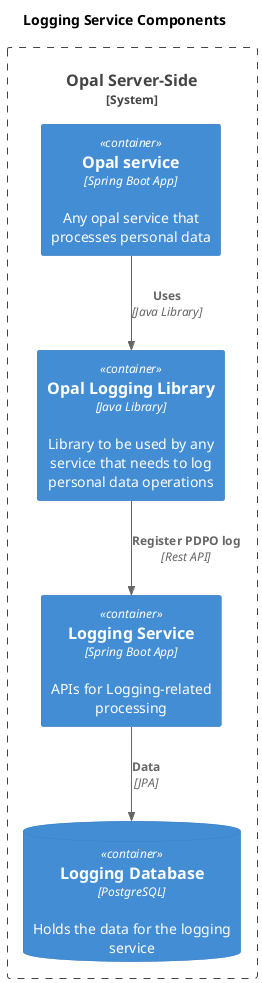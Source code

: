 
@startuml
!include <C4/C4_Container>

title
<b>Logging Service Components</b>
end title


System_Boundary(server, "Opal Server-Side"){
 Container(loggingLibrary, "Opal Logging Library", "Java Library", "Library to be used by any service that needs to log personal data operations")
  Container(opalService, "Opal service", "Spring Boot App", "Any opal service that processes personal data")
  Container(loggingService, "Logging Service", "Spring Boot App", "APIs for Logging-related processing")
  ContainerDb(loggingDb, "Logging Database", "PostgreSQL", "Holds the data for the logging service")
}
Rel(opalService, loggingLibrary, "Uses", "Java Library")
Rel(loggingLibrary, loggingService, "Register PDPO log", "Rest API")

Rel(loggingService, loggingDb, "Data", "JPA")

@enduml